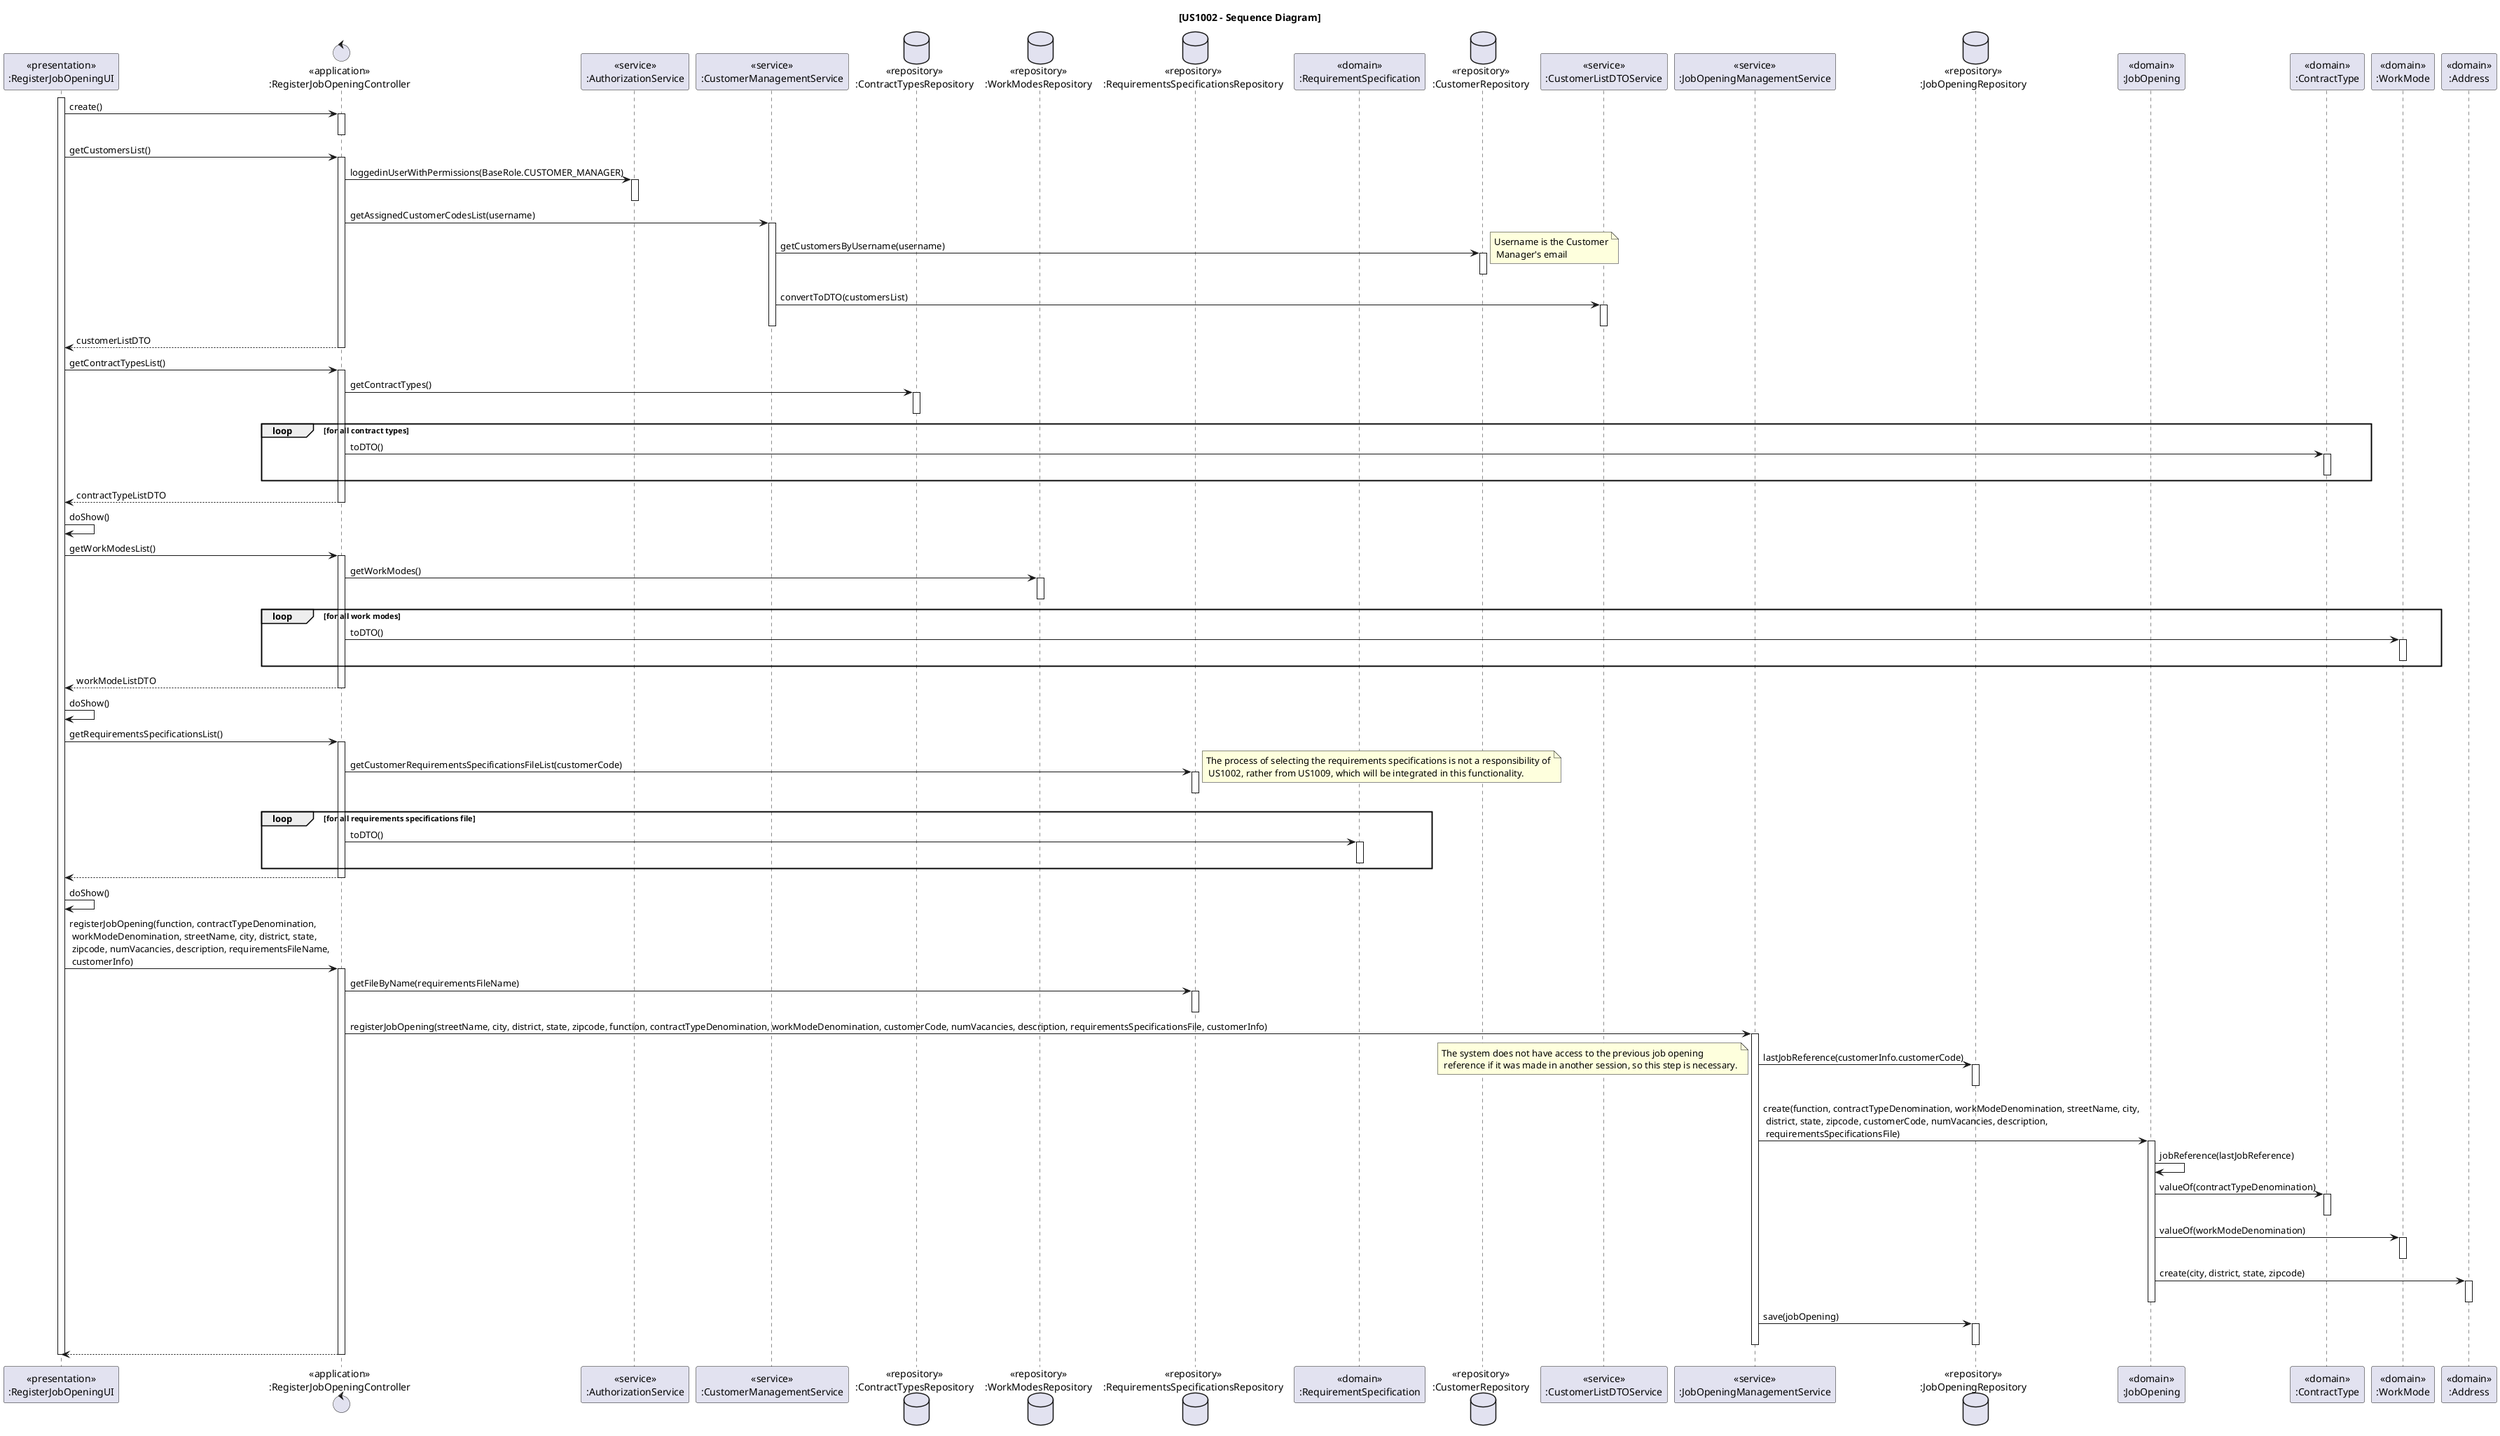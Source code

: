 @startuml US1002_SD

title [US1002 - Sequence Diagram]

participant "<<presentation>>\n:RegisterJobOpeningUI" as UI
control "<<application>>\n:RegisterJobOpeningController" as CTRL
participant "<<service>>\n:AuthorizationService" as AuthSvc
participant "<<service>>\n:CustomerManagementService" as CustomerManagement
database "<<repository>>\n:ContractTypesRepository" as ContractTypesRepository
database "<<repository>>\n:WorkModesRepository" as WorkModesRepository
database "<<repository>>\n:RequirementsSpecificationsRepository" as RequirementsSpecificationsRepository
participant "<<domain>>\n:RequirementSpecification" as RequirementSpecification
database "<<repository>>\n:CustomerRepository" as CustomerRepository
participant "<<service>>\n:CustomerListDTOService" as CustomerListDTO
participant "<<service>>\n:JobOpeningManagementService" as JobManagement
database "<<repository>>\n:JobOpeningRepository" as JobOpeningRepository
participant "<<domain>>\n:JobOpening" as JobOpening
participant "<<domain>>\n:ContractType" as ContractType
participant "<<domain>>\n:WorkMode" as WorkMode
participant "<<domain>>\n:Address" as Address



activate UI

UI -> CTRL : create()

activate CTRL
deactivate CTRL

UI -> CTRL : getCustomersList()
activate CTRL

    CTRL -> AuthSvc : loggedinUserWithPermissions(BaseRole.CUSTOMER_MANAGER)
    activate AuthSvc
    deactivate AuthSvc

    CTRL -> CustomerManagement : getAssignedCustomerCodesList(username)
    activate CustomerManagement

        CustomerManagement -> CustomerRepository : getCustomersByUsername(username)
        note right: Username is the Customer\n Manager's email
        activate CustomerRepository
        deactivate CustomerRepository

            CustomerManagement -> CustomerListDTO : convertToDTO(customersList)
            activate CustomerListDTO
            deactivate CustomerListDTO

    deactivate CustomerManagement

    CTRL --> UI : customerListDTO

deactivate CTRL

UI -> CTRL : getContractTypesList()

'Getting the Contract Type
activate CTRL

CTRL -> ContractTypesRepository : getContractTypes()
activate ContractTypesRepository
deactivate ContractTypesRepository

 loop for all contract types
    CTRL -> ContractType : toDTO()
    activate ContractType
    deactivate ContractType
 end loop



  CTRL --> UI : contractTypeListDTO

deactivate CTRL

UI -> UI : doShow()

'Getting the Work Mode
UI -> CTRL : getWorkModesList()

activate CTRL

    CTRL -> WorkModesRepository : getWorkModes()

    activate WorkModesRepository
    deactivate WorkModesRepository

    loop for all work modes
        CTRL -> WorkMode : toDTO()
        activate WorkMode
        deactivate WorkMode
    end loop

    CTRL --> UI : workModeListDTO

deactivate CTRL

UI -> UI : doShow()


UI -> CTRL : getRequirementsSpecificationsList()

'Getting Customer ID
activate CTRL

    CTRL -> RequirementsSpecificationsRepository : getCustomerRequirementsSpecificationsFileList(customerCode)
    note right: The process of selecting the requirements specifications is not a responsibility of\n US1002, rather from US1009, which will be integrated in this functionality.
    activate RequirementsSpecificationsRepository
    deactivate RequirementsSpecificationsRepository

    loop for all requirements specifications file

        CTRL -> RequirementSpecification : toDTO()
        activate RequirementSpecification
        deactivate RequirementSpecification
    end loop


    CTRL --> UI

deactivate CTRL

UI -> UI : doShow()

UI -> CTRL : registerJobOpening(function, contractTypeDenomination,\n workModeDenomination, streetName, city, district, state,\n zipcode, numVacancies, description, requirementsFileName,\n customerInfo)

'Register a new Job Opening
activate CTRL

        CTRL -> RequirementsSpecificationsRepository : getFileByName(requirementsFileName)
        activate RequirementsSpecificationsRepository
        deactivate RequirementsSpecificationsRepository

    'Job Opening Encapsulation
    CTRL -> JobManagement : registerJobOpening(streetName, city, district, state, zipcode, function, contractTypeDenomination, workModeDenomination, customerCode, numVacancies, description, requirementsSpecificationsFile, customerInfo)
    activate JobManagement

        JobManagement -> JobOpeningRepository : lastJobReference(customerInfo.customerCode)
        note left: The system does not have access to the previous job opening\n reference if it was made in another session, so this step is necessary.
        activate JobOpeningRepository
        deactivate JobOpeningRepository

    JobManagement -> JobOpening : create(function, contractTypeDenomination, workModeDenomination, streetName, city,\n district, state, zipcode, customerCode, numVacancies, description,\n requirementsSpecificationsFile)
    activate JobOpening

        JobOpening -> JobOpening : jobReference(lastJobReference)

        JobOpening -> ContractType : valueOf(contractTypeDenomination)
        activate ContractType
        deactivate ContractType

        JobOpening -> WorkMode : valueOf(workModeDenomination)
        activate WorkMode
        deactivate WorkMode

        JobOpening -> Address : create(city, district, state, zipcode)
        activate Address
        deactivate Address

    deactivate JobOpening

    JobManagement -> JobOpeningRepository : save(jobOpening)
    activate JobOpeningRepository
    deactivate JobOpeningRepository

    deactivate JobManagement


    CTRL --> UI

deactivate CTRL

deactivate UI

@enduml